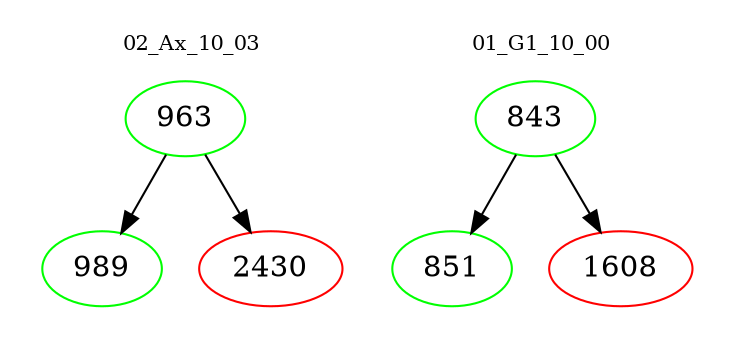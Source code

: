 digraph{
subgraph cluster_0 {
color = white
label = "02_Ax_10_03";
fontsize=10;
T0_963 [label="963", color="green"]
T0_963 -> T0_989 [color="black"]
T0_989 [label="989", color="green"]
T0_963 -> T0_2430 [color="black"]
T0_2430 [label="2430", color="red"]
}
subgraph cluster_1 {
color = white
label = "01_G1_10_00";
fontsize=10;
T1_843 [label="843", color="green"]
T1_843 -> T1_851 [color="black"]
T1_851 [label="851", color="green"]
T1_843 -> T1_1608 [color="black"]
T1_1608 [label="1608", color="red"]
}
}
